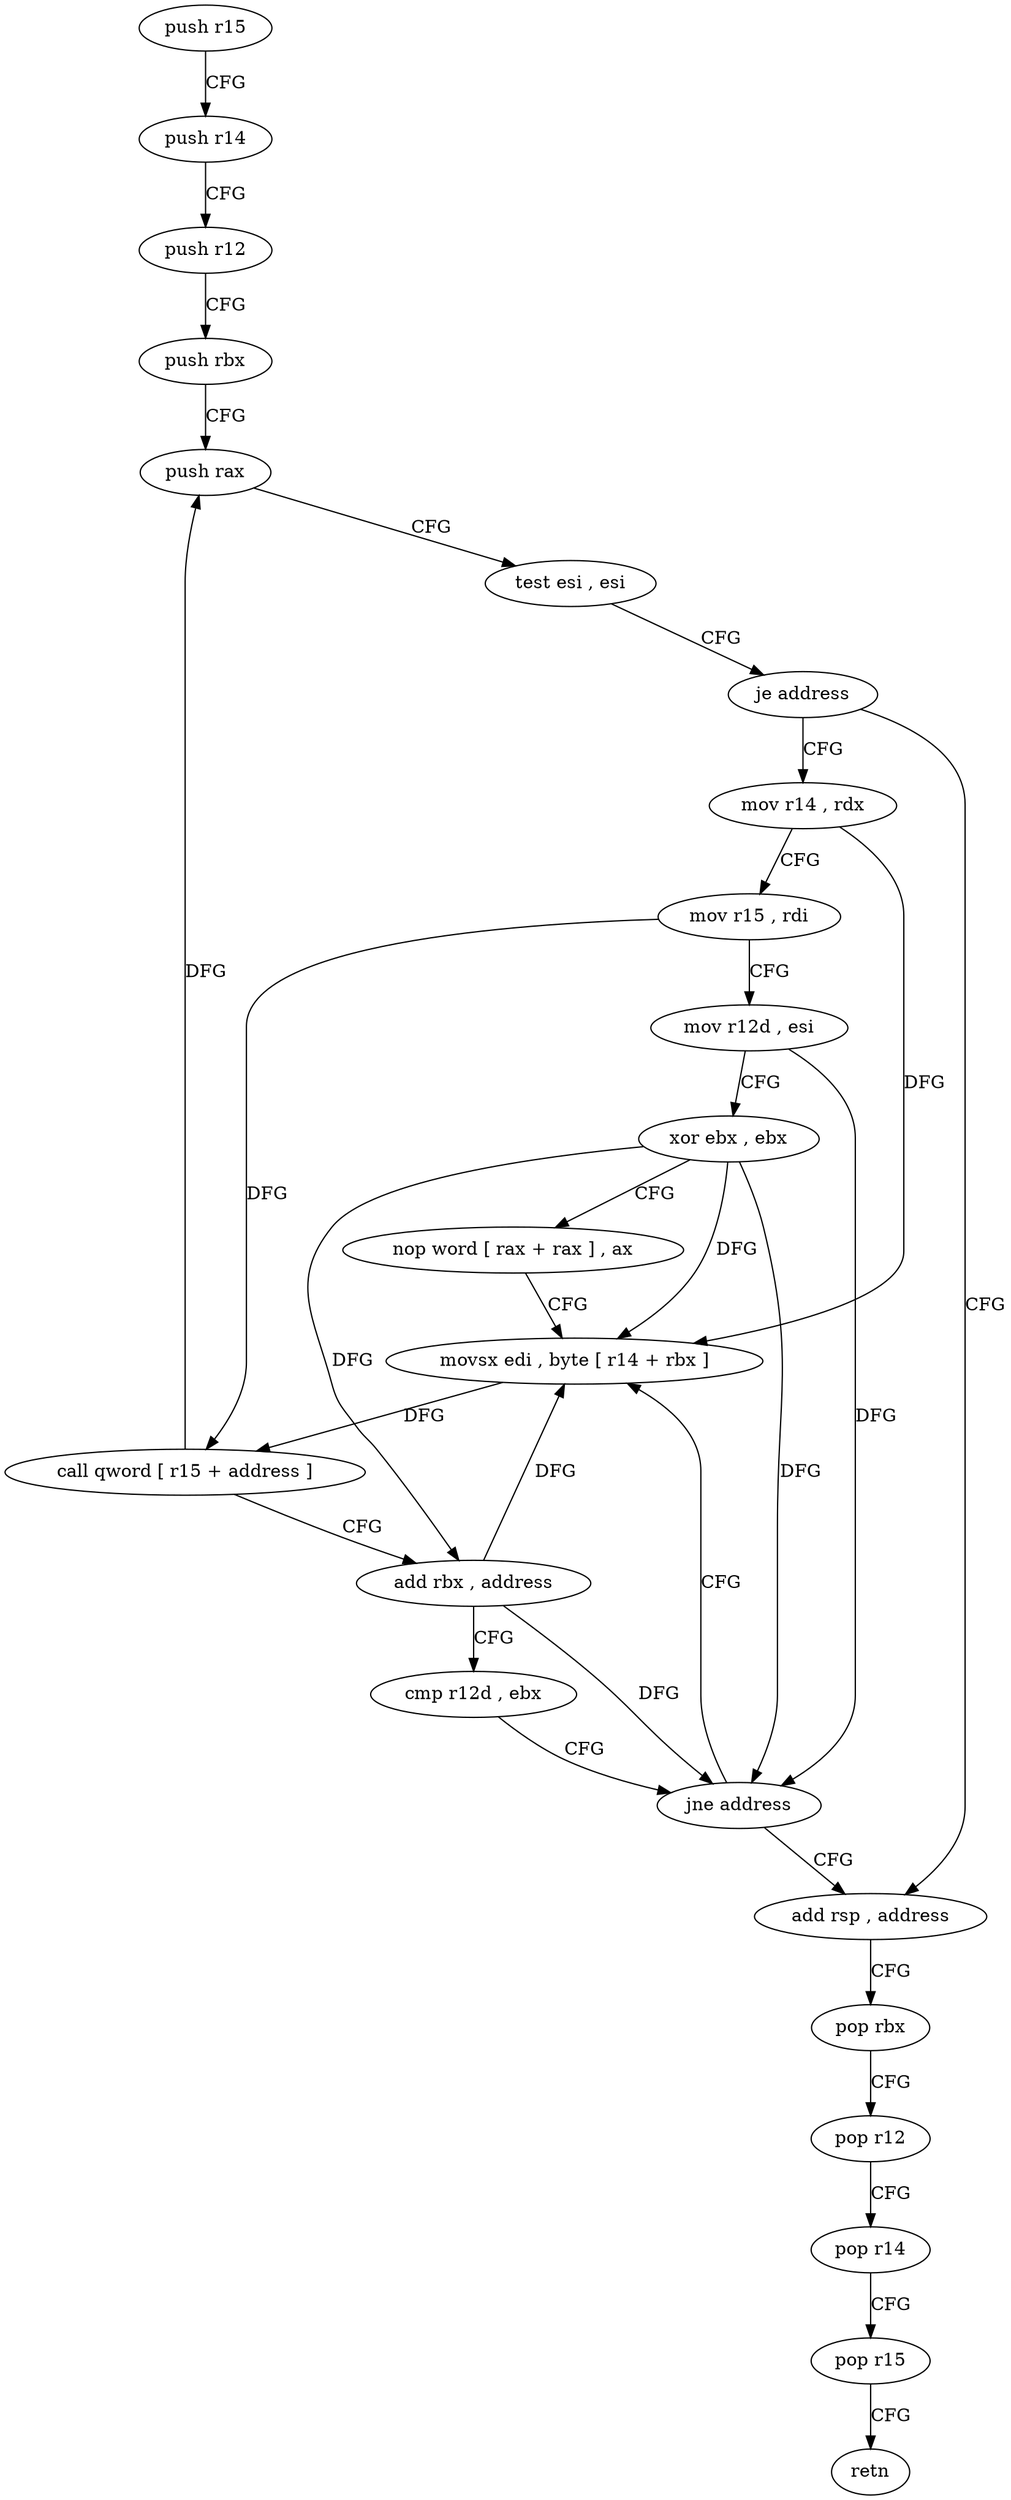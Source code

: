 digraph "func" {
"4212416" [label = "push r15" ]
"4212418" [label = "push r14" ]
"4212420" [label = "push r12" ]
"4212422" [label = "push rbx" ]
"4212423" [label = "push rax" ]
"4212424" [label = "test esi , esi" ]
"4212426" [label = "je address" ]
"4212466" [label = "add rsp , address" ]
"4212428" [label = "mov r14 , rdx" ]
"4212470" [label = "pop rbx" ]
"4212471" [label = "pop r12" ]
"4212473" [label = "pop r14" ]
"4212475" [label = "pop r15" ]
"4212477" [label = "retn" ]
"4212431" [label = "mov r15 , rdi" ]
"4212434" [label = "mov r12d , esi" ]
"4212437" [label = "xor ebx , ebx" ]
"4212439" [label = "nop word [ rax + rax ] , ax" ]
"4212448" [label = "movsx edi , byte [ r14 + rbx ]" ]
"4212453" [label = "call qword [ r15 + address ]" ]
"4212457" [label = "add rbx , address" ]
"4212461" [label = "cmp r12d , ebx" ]
"4212464" [label = "jne address" ]
"4212416" -> "4212418" [ label = "CFG" ]
"4212418" -> "4212420" [ label = "CFG" ]
"4212420" -> "4212422" [ label = "CFG" ]
"4212422" -> "4212423" [ label = "CFG" ]
"4212423" -> "4212424" [ label = "CFG" ]
"4212424" -> "4212426" [ label = "CFG" ]
"4212426" -> "4212466" [ label = "CFG" ]
"4212426" -> "4212428" [ label = "CFG" ]
"4212466" -> "4212470" [ label = "CFG" ]
"4212428" -> "4212431" [ label = "CFG" ]
"4212428" -> "4212448" [ label = "DFG" ]
"4212470" -> "4212471" [ label = "CFG" ]
"4212471" -> "4212473" [ label = "CFG" ]
"4212473" -> "4212475" [ label = "CFG" ]
"4212475" -> "4212477" [ label = "CFG" ]
"4212431" -> "4212434" [ label = "CFG" ]
"4212431" -> "4212453" [ label = "DFG" ]
"4212434" -> "4212437" [ label = "CFG" ]
"4212434" -> "4212464" [ label = "DFG" ]
"4212437" -> "4212439" [ label = "CFG" ]
"4212437" -> "4212448" [ label = "DFG" ]
"4212437" -> "4212457" [ label = "DFG" ]
"4212437" -> "4212464" [ label = "DFG" ]
"4212439" -> "4212448" [ label = "CFG" ]
"4212448" -> "4212453" [ label = "DFG" ]
"4212453" -> "4212457" [ label = "CFG" ]
"4212453" -> "4212423" [ label = "DFG" ]
"4212457" -> "4212461" [ label = "CFG" ]
"4212457" -> "4212448" [ label = "DFG" ]
"4212457" -> "4212464" [ label = "DFG" ]
"4212461" -> "4212464" [ label = "CFG" ]
"4212464" -> "4212448" [ label = "CFG" ]
"4212464" -> "4212466" [ label = "CFG" ]
}
